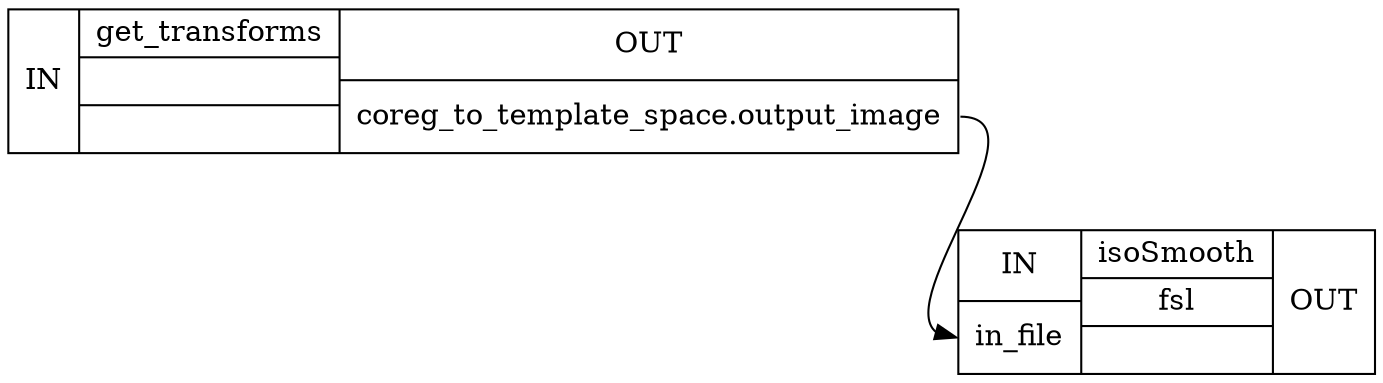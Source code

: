 digraph structs {
node [shape=record];
fmri_to_templateget_transforms [label="{IN}|{ get_transforms |  |  }|{OUT|<outcoregtotemplatespaceoutputimage> coreg_to_template_space.output_image}"];
fmri_to_templateisoSmooth [label="{IN|<ininfile> in_file}|{ isoSmooth | fsl |  }|{OUT}"];
fmri_to_templateget_transforms:outcoregtotemplatespaceoutputimage:e -> fmri_to_templateisoSmooth:ininfile:w;
}